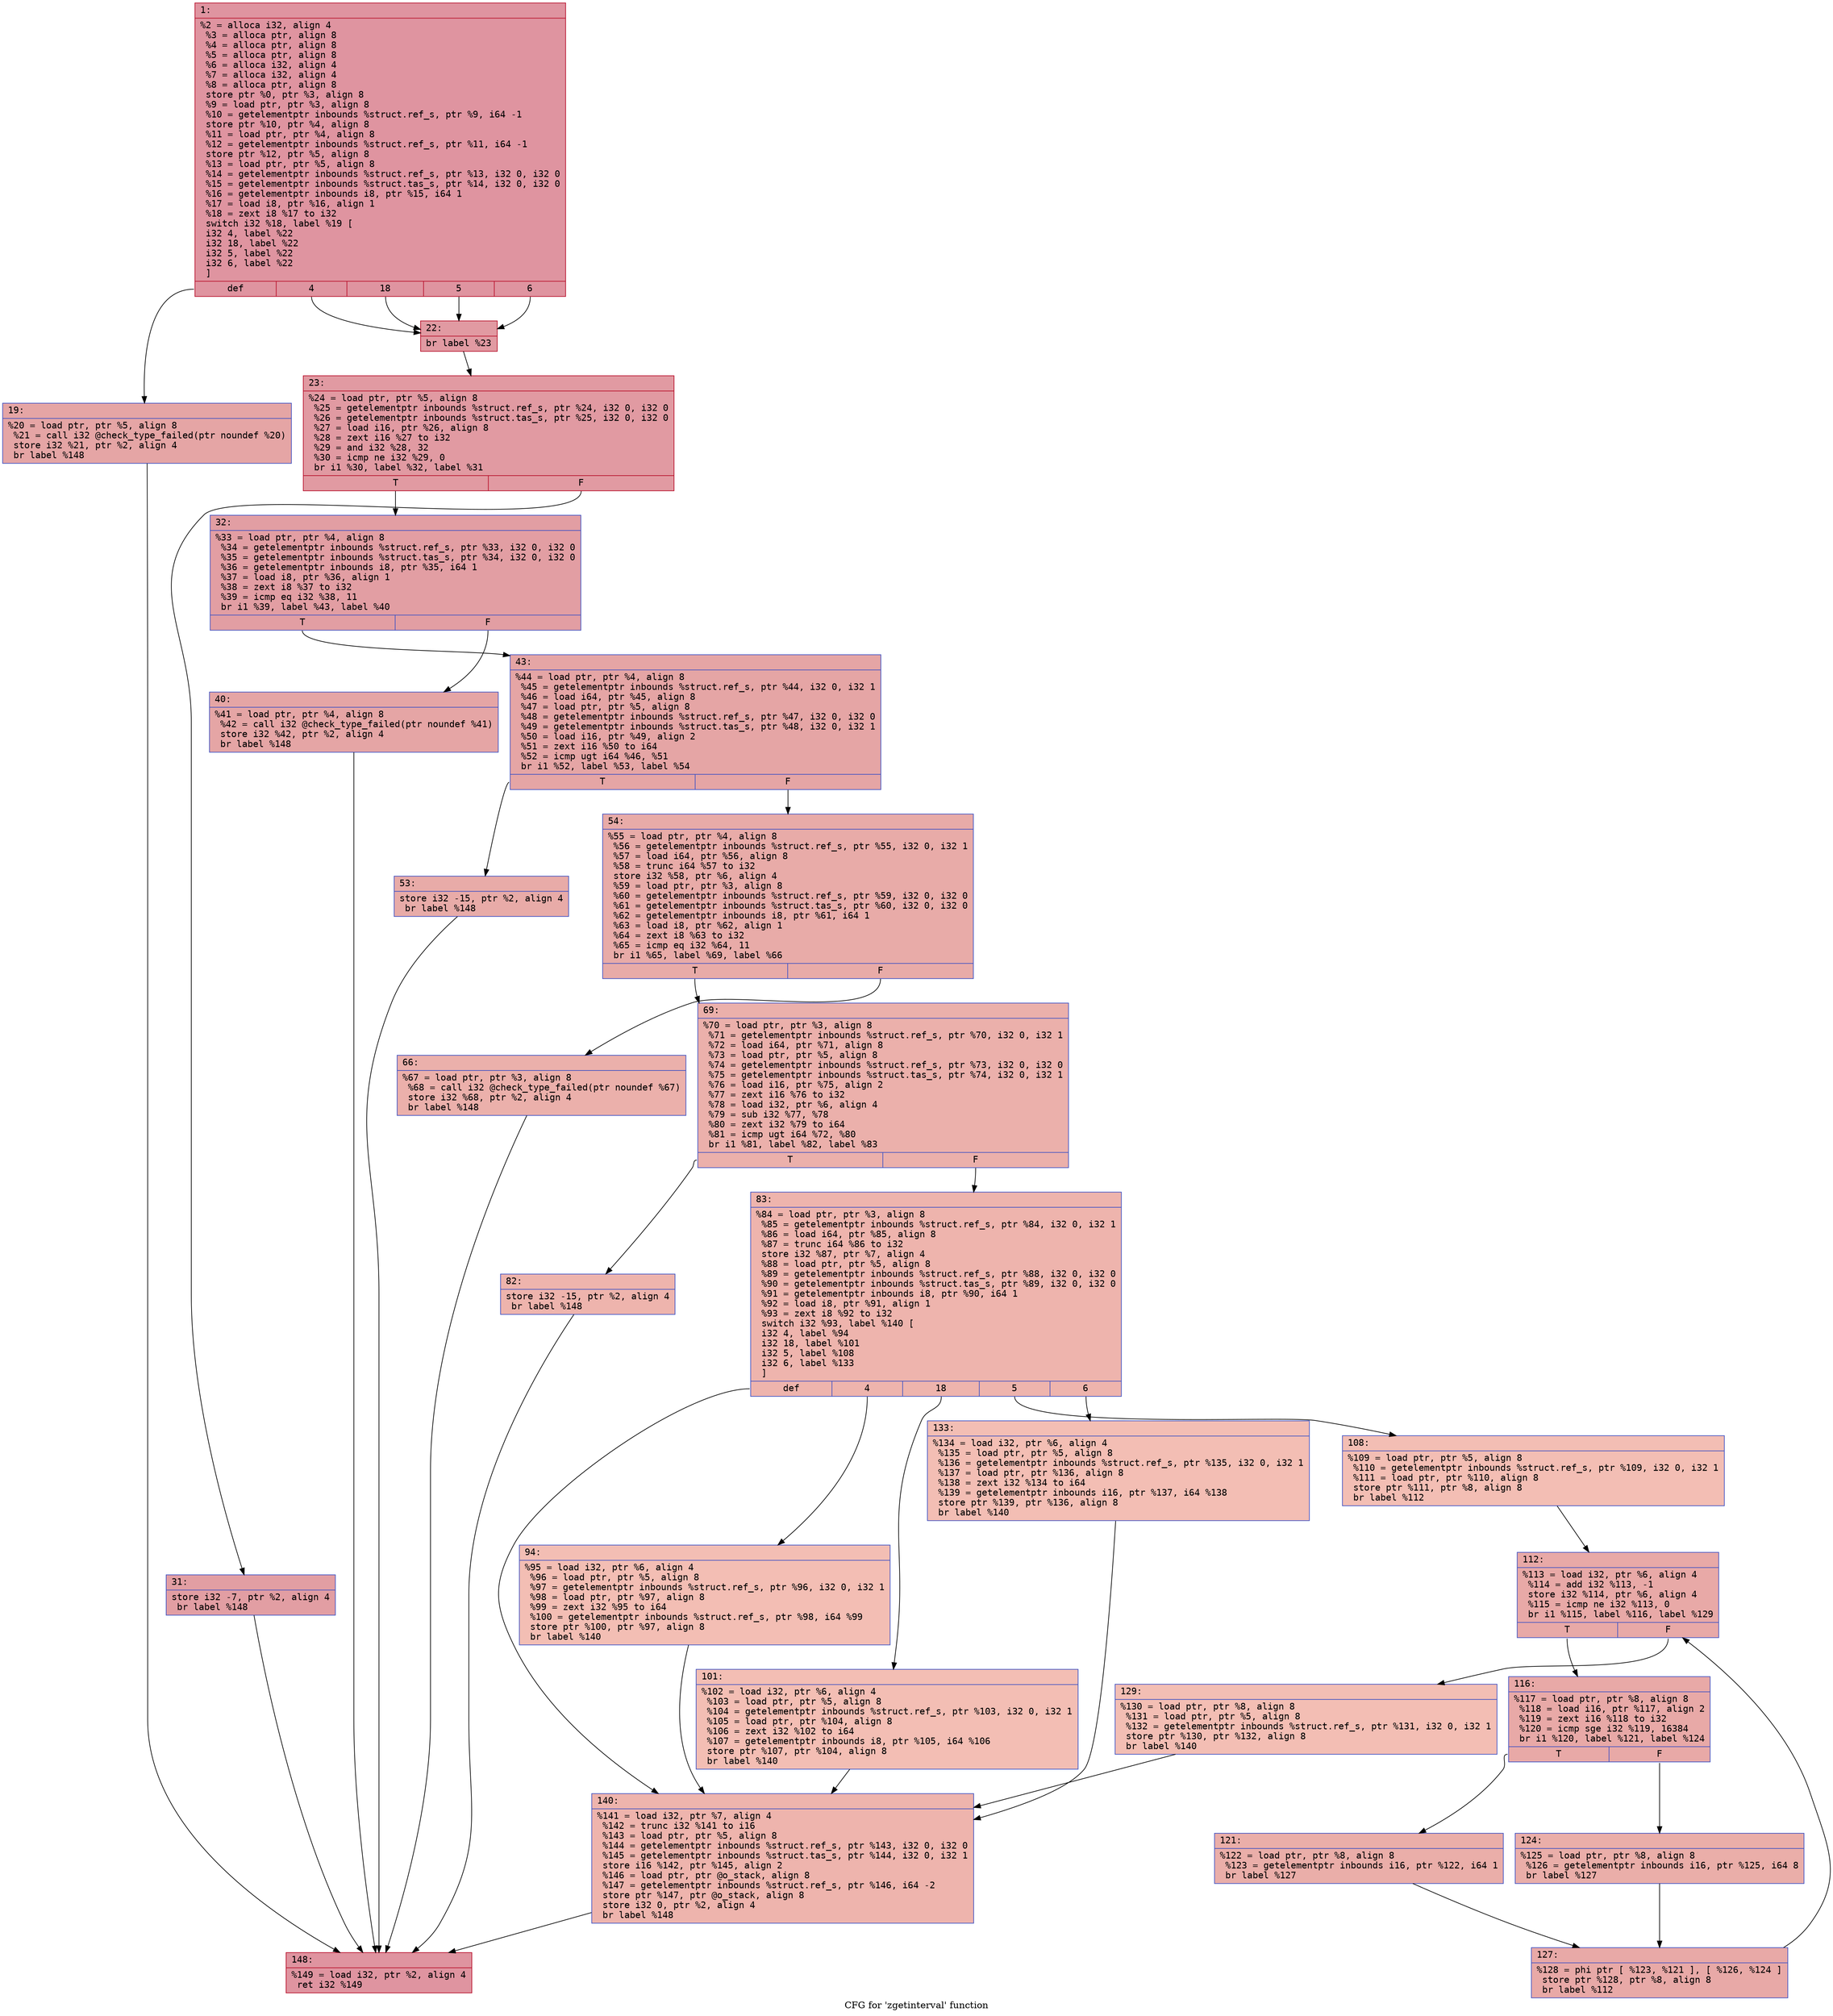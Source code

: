 digraph "CFG for 'zgetinterval' function" {
	label="CFG for 'zgetinterval' function";

	Node0x6000037f7200 [shape=record,color="#b70d28ff", style=filled, fillcolor="#b70d2870" fontname="Courier",label="{1:\l|  %2 = alloca i32, align 4\l  %3 = alloca ptr, align 8\l  %4 = alloca ptr, align 8\l  %5 = alloca ptr, align 8\l  %6 = alloca i32, align 4\l  %7 = alloca i32, align 4\l  %8 = alloca ptr, align 8\l  store ptr %0, ptr %3, align 8\l  %9 = load ptr, ptr %3, align 8\l  %10 = getelementptr inbounds %struct.ref_s, ptr %9, i64 -1\l  store ptr %10, ptr %4, align 8\l  %11 = load ptr, ptr %4, align 8\l  %12 = getelementptr inbounds %struct.ref_s, ptr %11, i64 -1\l  store ptr %12, ptr %5, align 8\l  %13 = load ptr, ptr %5, align 8\l  %14 = getelementptr inbounds %struct.ref_s, ptr %13, i32 0, i32 0\l  %15 = getelementptr inbounds %struct.tas_s, ptr %14, i32 0, i32 0\l  %16 = getelementptr inbounds i8, ptr %15, i64 1\l  %17 = load i8, ptr %16, align 1\l  %18 = zext i8 %17 to i32\l  switch i32 %18, label %19 [\l    i32 4, label %22\l    i32 18, label %22\l    i32 5, label %22\l    i32 6, label %22\l  ]\l|{<s0>def|<s1>4|<s2>18|<s3>5|<s4>6}}"];
	Node0x6000037f7200:s0 -> Node0x6000037f7250[tooltip="1 -> 19\nProbability 20.00%" ];
	Node0x6000037f7200:s1 -> Node0x6000037f72a0[tooltip="1 -> 22\nProbability 80.00%" ];
	Node0x6000037f7200:s2 -> Node0x6000037f72a0[tooltip="1 -> 22\nProbability 80.00%" ];
	Node0x6000037f7200:s3 -> Node0x6000037f72a0[tooltip="1 -> 22\nProbability 80.00%" ];
	Node0x6000037f7200:s4 -> Node0x6000037f72a0[tooltip="1 -> 22\nProbability 80.00%" ];
	Node0x6000037f7250 [shape=record,color="#3d50c3ff", style=filled, fillcolor="#c5333470" fontname="Courier",label="{19:\l|  %20 = load ptr, ptr %5, align 8\l  %21 = call i32 @check_type_failed(ptr noundef %20)\l  store i32 %21, ptr %2, align 4\l  br label %148\l}"];
	Node0x6000037f7250 -> Node0x6000037f79d0[tooltip="19 -> 148\nProbability 100.00%" ];
	Node0x6000037f72a0 [shape=record,color="#b70d28ff", style=filled, fillcolor="#bb1b2c70" fontname="Courier",label="{22:\l|  br label %23\l}"];
	Node0x6000037f72a0 -> Node0x6000037f72f0[tooltip="22 -> 23\nProbability 100.00%" ];
	Node0x6000037f72f0 [shape=record,color="#b70d28ff", style=filled, fillcolor="#bb1b2c70" fontname="Courier",label="{23:\l|  %24 = load ptr, ptr %5, align 8\l  %25 = getelementptr inbounds %struct.ref_s, ptr %24, i32 0, i32 0\l  %26 = getelementptr inbounds %struct.tas_s, ptr %25, i32 0, i32 0\l  %27 = load i16, ptr %26, align 8\l  %28 = zext i16 %27 to i32\l  %29 = and i32 %28, 32\l  %30 = icmp ne i32 %29, 0\l  br i1 %30, label %32, label %31\l|{<s0>T|<s1>F}}"];
	Node0x6000037f72f0:s0 -> Node0x6000037f7390[tooltip="23 -> 32\nProbability 50.00%" ];
	Node0x6000037f72f0:s1 -> Node0x6000037f7340[tooltip="23 -> 31\nProbability 50.00%" ];
	Node0x6000037f7340 [shape=record,color="#3d50c3ff", style=filled, fillcolor="#be242e70" fontname="Courier",label="{31:\l|  store i32 -7, ptr %2, align 4\l  br label %148\l}"];
	Node0x6000037f7340 -> Node0x6000037f79d0[tooltip="31 -> 148\nProbability 100.00%" ];
	Node0x6000037f7390 [shape=record,color="#3d50c3ff", style=filled, fillcolor="#be242e70" fontname="Courier",label="{32:\l|  %33 = load ptr, ptr %4, align 8\l  %34 = getelementptr inbounds %struct.ref_s, ptr %33, i32 0, i32 0\l  %35 = getelementptr inbounds %struct.tas_s, ptr %34, i32 0, i32 0\l  %36 = getelementptr inbounds i8, ptr %35, i64 1\l  %37 = load i8, ptr %36, align 1\l  %38 = zext i8 %37 to i32\l  %39 = icmp eq i32 %38, 11\l  br i1 %39, label %43, label %40\l|{<s0>T|<s1>F}}"];
	Node0x6000037f7390:s0 -> Node0x6000037f7430[tooltip="32 -> 43\nProbability 50.00%" ];
	Node0x6000037f7390:s1 -> Node0x6000037f73e0[tooltip="32 -> 40\nProbability 50.00%" ];
	Node0x6000037f73e0 [shape=record,color="#3d50c3ff", style=filled, fillcolor="#c5333470" fontname="Courier",label="{40:\l|  %41 = load ptr, ptr %4, align 8\l  %42 = call i32 @check_type_failed(ptr noundef %41)\l  store i32 %42, ptr %2, align 4\l  br label %148\l}"];
	Node0x6000037f73e0 -> Node0x6000037f79d0[tooltip="40 -> 148\nProbability 100.00%" ];
	Node0x6000037f7430 [shape=record,color="#3d50c3ff", style=filled, fillcolor="#c5333470" fontname="Courier",label="{43:\l|  %44 = load ptr, ptr %4, align 8\l  %45 = getelementptr inbounds %struct.ref_s, ptr %44, i32 0, i32 1\l  %46 = load i64, ptr %45, align 8\l  %47 = load ptr, ptr %5, align 8\l  %48 = getelementptr inbounds %struct.ref_s, ptr %47, i32 0, i32 0\l  %49 = getelementptr inbounds %struct.tas_s, ptr %48, i32 0, i32 1\l  %50 = load i16, ptr %49, align 2\l  %51 = zext i16 %50 to i64\l  %52 = icmp ugt i64 %46, %51\l  br i1 %52, label %53, label %54\l|{<s0>T|<s1>F}}"];
	Node0x6000037f7430:s0 -> Node0x6000037f7480[tooltip="43 -> 53\nProbability 50.00%" ];
	Node0x6000037f7430:s1 -> Node0x6000037f74d0[tooltip="43 -> 54\nProbability 50.00%" ];
	Node0x6000037f7480 [shape=record,color="#3d50c3ff", style=filled, fillcolor="#cc403a70" fontname="Courier",label="{53:\l|  store i32 -15, ptr %2, align 4\l  br label %148\l}"];
	Node0x6000037f7480 -> Node0x6000037f79d0[tooltip="53 -> 148\nProbability 100.00%" ];
	Node0x6000037f74d0 [shape=record,color="#3d50c3ff", style=filled, fillcolor="#cc403a70" fontname="Courier",label="{54:\l|  %55 = load ptr, ptr %4, align 8\l  %56 = getelementptr inbounds %struct.ref_s, ptr %55, i32 0, i32 1\l  %57 = load i64, ptr %56, align 8\l  %58 = trunc i64 %57 to i32\l  store i32 %58, ptr %6, align 4\l  %59 = load ptr, ptr %3, align 8\l  %60 = getelementptr inbounds %struct.ref_s, ptr %59, i32 0, i32 0\l  %61 = getelementptr inbounds %struct.tas_s, ptr %60, i32 0, i32 0\l  %62 = getelementptr inbounds i8, ptr %61, i64 1\l  %63 = load i8, ptr %62, align 1\l  %64 = zext i8 %63 to i32\l  %65 = icmp eq i32 %64, 11\l  br i1 %65, label %69, label %66\l|{<s0>T|<s1>F}}"];
	Node0x6000037f74d0:s0 -> Node0x6000037f7570[tooltip="54 -> 69\nProbability 50.00%" ];
	Node0x6000037f74d0:s1 -> Node0x6000037f7520[tooltip="54 -> 66\nProbability 50.00%" ];
	Node0x6000037f7520 [shape=record,color="#3d50c3ff", style=filled, fillcolor="#d24b4070" fontname="Courier",label="{66:\l|  %67 = load ptr, ptr %3, align 8\l  %68 = call i32 @check_type_failed(ptr noundef %67)\l  store i32 %68, ptr %2, align 4\l  br label %148\l}"];
	Node0x6000037f7520 -> Node0x6000037f79d0[tooltip="66 -> 148\nProbability 100.00%" ];
	Node0x6000037f7570 [shape=record,color="#3d50c3ff", style=filled, fillcolor="#d24b4070" fontname="Courier",label="{69:\l|  %70 = load ptr, ptr %3, align 8\l  %71 = getelementptr inbounds %struct.ref_s, ptr %70, i32 0, i32 1\l  %72 = load i64, ptr %71, align 8\l  %73 = load ptr, ptr %5, align 8\l  %74 = getelementptr inbounds %struct.ref_s, ptr %73, i32 0, i32 0\l  %75 = getelementptr inbounds %struct.tas_s, ptr %74, i32 0, i32 1\l  %76 = load i16, ptr %75, align 2\l  %77 = zext i16 %76 to i32\l  %78 = load i32, ptr %6, align 4\l  %79 = sub i32 %77, %78\l  %80 = zext i32 %79 to i64\l  %81 = icmp ugt i64 %72, %80\l  br i1 %81, label %82, label %83\l|{<s0>T|<s1>F}}"];
	Node0x6000037f7570:s0 -> Node0x6000037f75c0[tooltip="69 -> 82\nProbability 50.00%" ];
	Node0x6000037f7570:s1 -> Node0x6000037f7610[tooltip="69 -> 83\nProbability 50.00%" ];
	Node0x6000037f75c0 [shape=record,color="#3d50c3ff", style=filled, fillcolor="#d8564670" fontname="Courier",label="{82:\l|  store i32 -15, ptr %2, align 4\l  br label %148\l}"];
	Node0x6000037f75c0 -> Node0x6000037f79d0[tooltip="82 -> 148\nProbability 100.00%" ];
	Node0x6000037f7610 [shape=record,color="#3d50c3ff", style=filled, fillcolor="#d8564670" fontname="Courier",label="{83:\l|  %84 = load ptr, ptr %3, align 8\l  %85 = getelementptr inbounds %struct.ref_s, ptr %84, i32 0, i32 1\l  %86 = load i64, ptr %85, align 8\l  %87 = trunc i64 %86 to i32\l  store i32 %87, ptr %7, align 4\l  %88 = load ptr, ptr %5, align 8\l  %89 = getelementptr inbounds %struct.ref_s, ptr %88, i32 0, i32 0\l  %90 = getelementptr inbounds %struct.tas_s, ptr %89, i32 0, i32 0\l  %91 = getelementptr inbounds i8, ptr %90, i64 1\l  %92 = load i8, ptr %91, align 1\l  %93 = zext i8 %92 to i32\l  switch i32 %93, label %140 [\l    i32 4, label %94\l    i32 18, label %101\l    i32 5, label %108\l    i32 6, label %133\l  ]\l|{<s0>def|<s1>4|<s2>18|<s3>5|<s4>6}}"];
	Node0x6000037f7610:s0 -> Node0x6000037f7980[tooltip="83 -> 140\nProbability 20.00%" ];
	Node0x6000037f7610:s1 -> Node0x6000037f7660[tooltip="83 -> 94\nProbability 20.00%" ];
	Node0x6000037f7610:s2 -> Node0x6000037f76b0[tooltip="83 -> 101\nProbability 20.00%" ];
	Node0x6000037f7610:s3 -> Node0x6000037f7700[tooltip="83 -> 108\nProbability 20.00%" ];
	Node0x6000037f7610:s4 -> Node0x6000037f7930[tooltip="83 -> 133\nProbability 20.00%" ];
	Node0x6000037f7660 [shape=record,color="#3d50c3ff", style=filled, fillcolor="#e36c5570" fontname="Courier",label="{94:\l|  %95 = load i32, ptr %6, align 4\l  %96 = load ptr, ptr %5, align 8\l  %97 = getelementptr inbounds %struct.ref_s, ptr %96, i32 0, i32 1\l  %98 = load ptr, ptr %97, align 8\l  %99 = zext i32 %95 to i64\l  %100 = getelementptr inbounds %struct.ref_s, ptr %98, i64 %99\l  store ptr %100, ptr %97, align 8\l  br label %140\l}"];
	Node0x6000037f7660 -> Node0x6000037f7980[tooltip="94 -> 140\nProbability 100.00%" ];
	Node0x6000037f76b0 [shape=record,color="#3d50c3ff", style=filled, fillcolor="#e36c5570" fontname="Courier",label="{101:\l|  %102 = load i32, ptr %6, align 4\l  %103 = load ptr, ptr %5, align 8\l  %104 = getelementptr inbounds %struct.ref_s, ptr %103, i32 0, i32 1\l  %105 = load ptr, ptr %104, align 8\l  %106 = zext i32 %102 to i64\l  %107 = getelementptr inbounds i8, ptr %105, i64 %106\l  store ptr %107, ptr %104, align 8\l  br label %140\l}"];
	Node0x6000037f76b0 -> Node0x6000037f7980[tooltip="101 -> 140\nProbability 100.00%" ];
	Node0x6000037f7700 [shape=record,color="#3d50c3ff", style=filled, fillcolor="#e36c5570" fontname="Courier",label="{108:\l|  %109 = load ptr, ptr %5, align 8\l  %110 = getelementptr inbounds %struct.ref_s, ptr %109, i32 0, i32 1\l  %111 = load ptr, ptr %110, align 8\l  store ptr %111, ptr %8, align 8\l  br label %112\l}"];
	Node0x6000037f7700 -> Node0x6000037f7750[tooltip="108 -> 112\nProbability 100.00%" ];
	Node0x6000037f7750 [shape=record,color="#3d50c3ff", style=filled, fillcolor="#ca3b3770" fontname="Courier",label="{112:\l|  %113 = load i32, ptr %6, align 4\l  %114 = add i32 %113, -1\l  store i32 %114, ptr %6, align 4\l  %115 = icmp ne i32 %113, 0\l  br i1 %115, label %116, label %129\l|{<s0>T|<s1>F}}"];
	Node0x6000037f7750:s0 -> Node0x6000037f77a0[tooltip="112 -> 116\nProbability 96.88%" ];
	Node0x6000037f7750:s1 -> Node0x6000037f78e0[tooltip="112 -> 129\nProbability 3.12%" ];
	Node0x6000037f77a0 [shape=record,color="#3d50c3ff", style=filled, fillcolor="#ca3b3770" fontname="Courier",label="{116:\l|  %117 = load ptr, ptr %8, align 8\l  %118 = load i16, ptr %117, align 2\l  %119 = zext i16 %118 to i32\l  %120 = icmp sge i32 %119, 16384\l  br i1 %120, label %121, label %124\l|{<s0>T|<s1>F}}"];
	Node0x6000037f77a0:s0 -> Node0x6000037f77f0[tooltip="116 -> 121\nProbability 50.00%" ];
	Node0x6000037f77a0:s1 -> Node0x6000037f7840[tooltip="116 -> 124\nProbability 50.00%" ];
	Node0x6000037f77f0 [shape=record,color="#3d50c3ff", style=filled, fillcolor="#d0473d70" fontname="Courier",label="{121:\l|  %122 = load ptr, ptr %8, align 8\l  %123 = getelementptr inbounds i16, ptr %122, i64 1\l  br label %127\l}"];
	Node0x6000037f77f0 -> Node0x6000037f7890[tooltip="121 -> 127\nProbability 100.00%" ];
	Node0x6000037f7840 [shape=record,color="#3d50c3ff", style=filled, fillcolor="#d0473d70" fontname="Courier",label="{124:\l|  %125 = load ptr, ptr %8, align 8\l  %126 = getelementptr inbounds i16, ptr %125, i64 8\l  br label %127\l}"];
	Node0x6000037f7840 -> Node0x6000037f7890[tooltip="124 -> 127\nProbability 100.00%" ];
	Node0x6000037f7890 [shape=record,color="#3d50c3ff", style=filled, fillcolor="#ca3b3770" fontname="Courier",label="{127:\l|  %128 = phi ptr [ %123, %121 ], [ %126, %124 ]\l  store ptr %128, ptr %8, align 8\l  br label %112\l}"];
	Node0x6000037f7890 -> Node0x6000037f7750[tooltip="127 -> 112\nProbability 100.00%" ];
	Node0x6000037f78e0 [shape=record,color="#3d50c3ff", style=filled, fillcolor="#e36c5570" fontname="Courier",label="{129:\l|  %130 = load ptr, ptr %8, align 8\l  %131 = load ptr, ptr %5, align 8\l  %132 = getelementptr inbounds %struct.ref_s, ptr %131, i32 0, i32 1\l  store ptr %130, ptr %132, align 8\l  br label %140\l}"];
	Node0x6000037f78e0 -> Node0x6000037f7980[tooltip="129 -> 140\nProbability 100.00%" ];
	Node0x6000037f7930 [shape=record,color="#3d50c3ff", style=filled, fillcolor="#e36c5570" fontname="Courier",label="{133:\l|  %134 = load i32, ptr %6, align 4\l  %135 = load ptr, ptr %5, align 8\l  %136 = getelementptr inbounds %struct.ref_s, ptr %135, i32 0, i32 1\l  %137 = load ptr, ptr %136, align 8\l  %138 = zext i32 %134 to i64\l  %139 = getelementptr inbounds i16, ptr %137, i64 %138\l  store ptr %139, ptr %136, align 8\l  br label %140\l}"];
	Node0x6000037f7930 -> Node0x6000037f7980[tooltip="133 -> 140\nProbability 100.00%" ];
	Node0x6000037f7980 [shape=record,color="#3d50c3ff", style=filled, fillcolor="#d8564670" fontname="Courier",label="{140:\l|  %141 = load i32, ptr %7, align 4\l  %142 = trunc i32 %141 to i16\l  %143 = load ptr, ptr %5, align 8\l  %144 = getelementptr inbounds %struct.ref_s, ptr %143, i32 0, i32 0\l  %145 = getelementptr inbounds %struct.tas_s, ptr %144, i32 0, i32 1\l  store i16 %142, ptr %145, align 2\l  %146 = load ptr, ptr @o_stack, align 8\l  %147 = getelementptr inbounds %struct.ref_s, ptr %146, i64 -2\l  store ptr %147, ptr @o_stack, align 8\l  store i32 0, ptr %2, align 4\l  br label %148\l}"];
	Node0x6000037f7980 -> Node0x6000037f79d0[tooltip="140 -> 148\nProbability 100.00%" ];
	Node0x6000037f79d0 [shape=record,color="#b70d28ff", style=filled, fillcolor="#b70d2870" fontname="Courier",label="{148:\l|  %149 = load i32, ptr %2, align 4\l  ret i32 %149\l}"];
}
